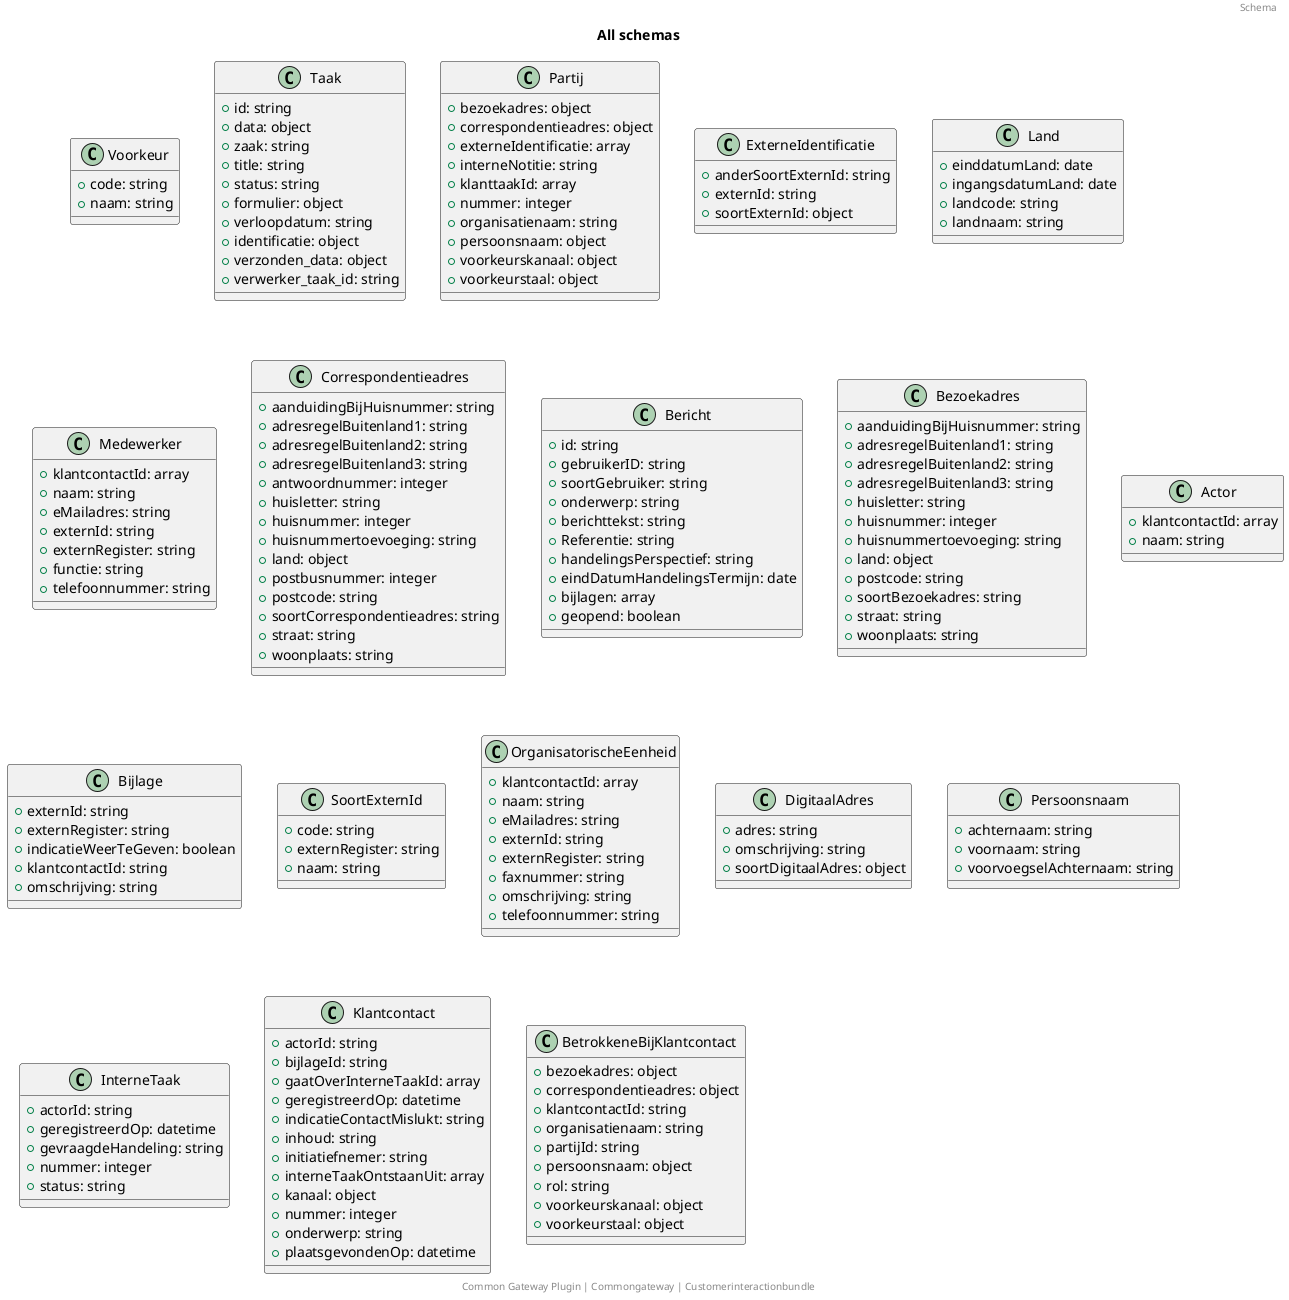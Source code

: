 @startuml
title: All schemas
footer: Common Gateway Plugin | Commongateway | Customerinteractionbundle 
header: Schema
class Voorkeur {
  + code: string
  + naam: string
}
class Taak {
  + id: string
  + data: object
  + zaak: string
  + title: string
  + status: string
  + formulier: object
  + verloopdatum: string
  + identificatie: object
  + verzonden_data: object
  + verwerker_taak_id: string
}
class Partij {
  + bezoekadres: object
  + correspondentieadres: object
  + externeIdentificatie: array
  + interneNotitie: string
  + klanttaakId: array
  + nummer: integer
  + organisatienaam: string
  + persoonsnaam: object
  + voorkeurskanaal: object
  + voorkeurstaal: object
}
class ExterneIdentificatie {
  + anderSoortExternId: string
  + externId: string
  + soortExternId: object
}
class Land {
  + einddatumLand: date
  + ingangsdatumLand: date
  + landcode: string
  + landnaam: string
}
class Medewerker {
  + klantcontactId: array
  + naam: string
  + eMailadres: string
  + externId: string
  + externRegister: string
  + functie: string
  + telefoonnummer: string
}
class Correspondentieadres {
  + aanduidingBijHuisnummer: string
  + adresregelBuitenland1: string
  + adresregelBuitenland2: string
  + adresregelBuitenland3: string
  + antwoordnummer: integer
  + huisletter: string
  + huisnummer: integer
  + huisnummertoevoeging: string
  + land: object
  + postbusnummer: integer
  + postcode: string
  + soortCorrespondentieadres: string
  + straat: string
  + woonplaats: string
}
class Bericht {
  + id: string
  + gebruikerID: string
  + soortGebruiker: string
  + onderwerp: string
  + berichttekst: string
  + Referentie: string
  + handelingsPerspectief: string
  + eindDatumHandelingsTermijn: date
  + bijlagen: array
  + geopend: boolean
}
class Bezoekadres {
  + aanduidingBijHuisnummer: string
  + adresregelBuitenland1: string
  + adresregelBuitenland2: string
  + adresregelBuitenland3: string
  + huisletter: string
  + huisnummer: integer
  + huisnummertoevoeging: string
  + land: object
  + postcode: string
  + soortBezoekadres: string
  + straat: string
  + woonplaats: string
}
class Actor {
  + klantcontactId: array
  + naam: string
}
class Bijlage {
  + externId: string
  + externRegister: string
  + indicatieWeerTeGeven: boolean
  + klantcontactId: string
  + omschrijving: string
}
class SoortExternId {
  + code: string
  + externRegister: string
  + naam: string
}
class OrganisatorischeEenheid {
  + klantcontactId: array
  + naam: string
  + eMailadres: string
  + externId: string
  + externRegister: string
  + faxnummer: string
  + omschrijving: string
  + telefoonnummer: string
}
class DigitaalAdres {
  + adres: string
  + omschrijving: string
  + soortDigitaalAdres: object
}
class Persoonsnaam {
  + achternaam: string
  + voornaam: string
  + voorvoegselAchternaam: string
}
class InterneTaak {
  + actorId: string
  + geregistreerdOp: datetime
  + gevraagdeHandeling: string
  + nummer: integer
  + status: string
}
class Klantcontact {
  + actorId: string
  + bijlageId: string
  + gaatOverInterneTaakId: array
  + geregistreerdOp: datetime
  + indicatieContactMislukt: string
  + inhoud: string
  + initiatiefnemer: string
  + interneTaakOntstaanUit: array
  + kanaal: object
  + nummer: integer
  + onderwerp: string
  + plaatsgevondenOp: datetime
}
class BetrokkeneBijKlantcontact {
  + bezoekadres: object
  + correspondentieadres: object
  + klantcontactId: string
  + organisatienaam: string
  + partijId: string
  + persoonsnaam: object
  + rol: string
  + voorkeurskanaal: object
  + voorkeurstaal: object
}
@enduml
